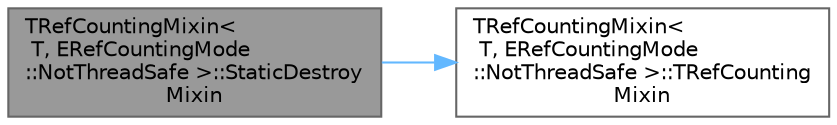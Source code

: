 digraph "TRefCountingMixin&lt; T, ERefCountingMode::NotThreadSafe &gt;::StaticDestroyMixin"
{
 // INTERACTIVE_SVG=YES
 // LATEX_PDF_SIZE
  bgcolor="transparent";
  edge [fontname=Helvetica,fontsize=10,labelfontname=Helvetica,labelfontsize=10];
  node [fontname=Helvetica,fontsize=10,shape=box,height=0.2,width=0.4];
  rankdir="LR";
  Node1 [id="Node000001",label="TRefCountingMixin\<\l T, ERefCountingMode\l::NotThreadSafe \>::StaticDestroy\lMixin",height=0.2,width=0.4,color="gray40", fillcolor="grey60", style="filled", fontcolor="black",tooltip=" "];
  Node1 -> Node2 [id="edge1_Node000001_Node000002",color="steelblue1",style="solid",tooltip=" "];
  Node2 [id="Node000002",label="TRefCountingMixin\<\l T, ERefCountingMode\l::NotThreadSafe \>::TRefCounting\lMixin",height=0.2,width=0.4,color="grey40", fillcolor="white", style="filled",URL="$dd/da6/classTRefCountingMixin_3_01T_00_01ERefCountingMode_1_1NotThreadSafe_01_4.html#a0aa6717ebfbd3a4944d215cee3a2c85c",tooltip=" "];
}
